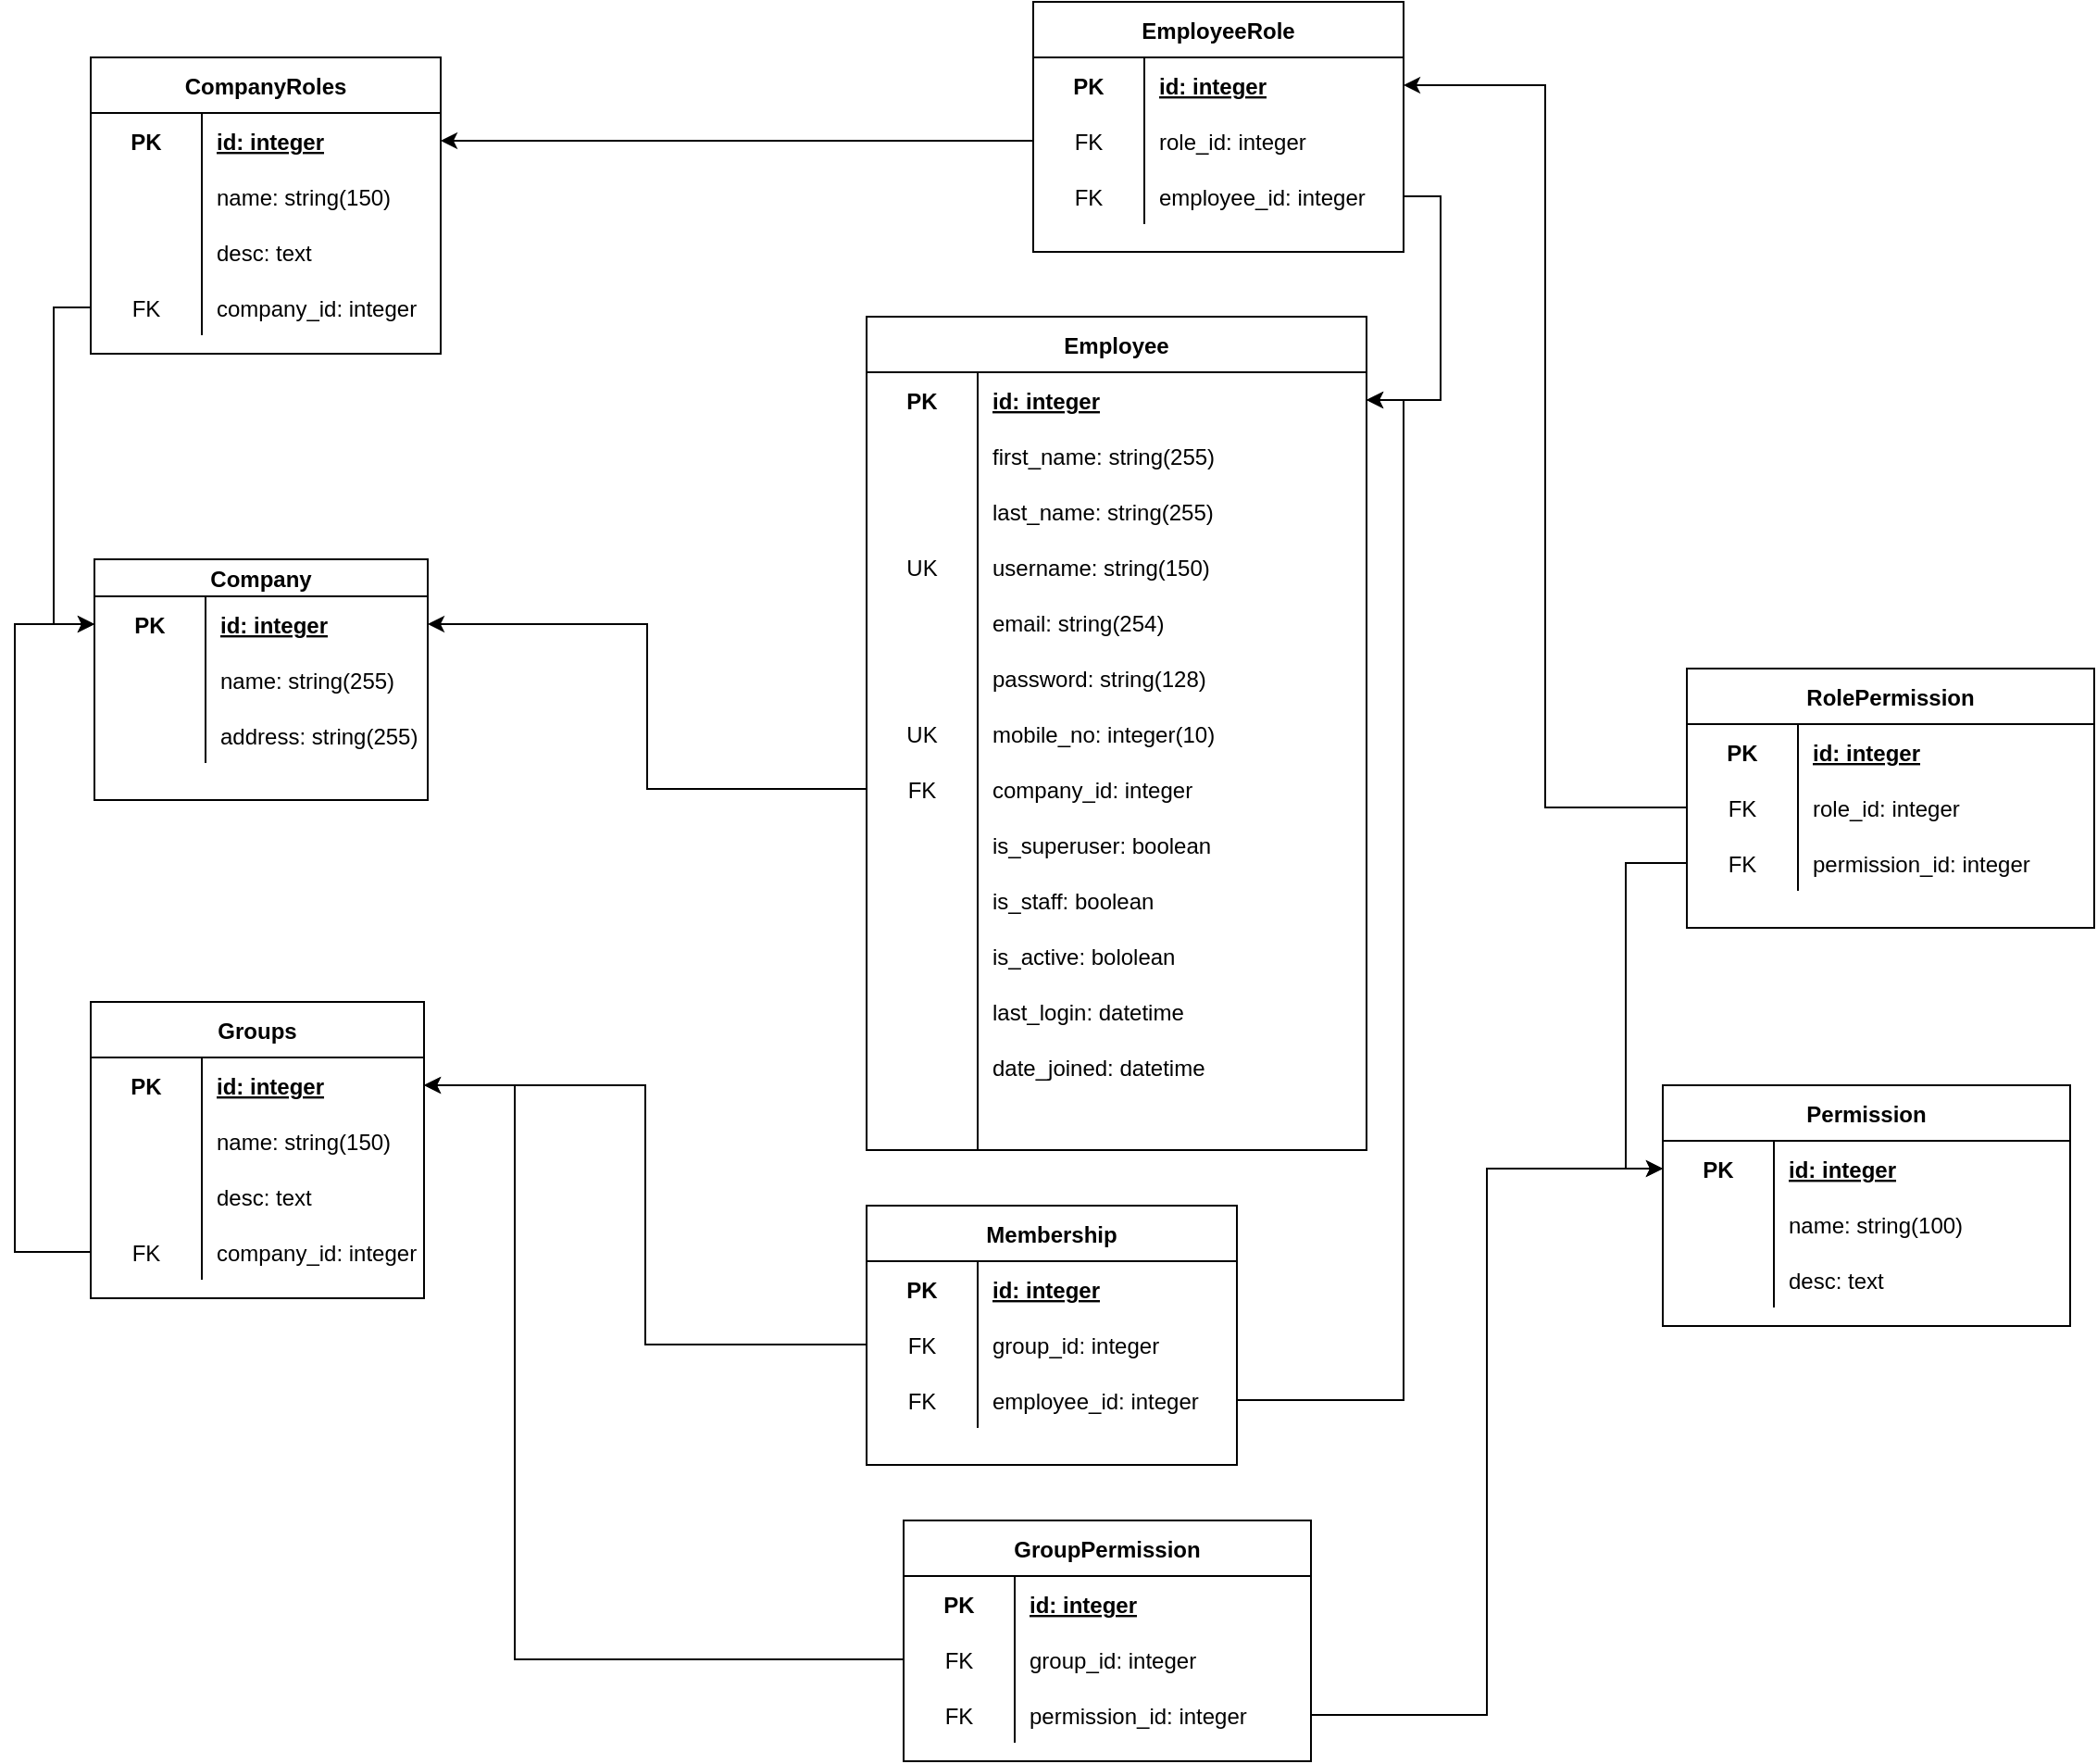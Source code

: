 <mxfile version="14.9.4" type="github">
  <diagram id="Trp-8KwncwjceGhLTjEP" name="Page-1">
    <mxGraphModel dx="600" dy="2233" grid="1" gridSize="10" guides="1" tooltips="1" connect="1" arrows="1" fold="1" page="1" pageScale="1" pageWidth="850" pageHeight="1100" math="0" shadow="0">
      <root>
        <mxCell id="0" />
        <mxCell id="1" parent="0" />
        <mxCell id="UASw9s2q-20YBFk_V_3o-1" value="Company" style="shape=table;startSize=20;container=1;collapsible=1;childLayout=tableLayout;fixedRows=1;rowLines=0;fontStyle=1;align=center;resizeLast=1;" parent="1" vertex="1">
          <mxGeometry x="93" y="201" width="180" height="130" as="geometry" />
        </mxCell>
        <mxCell id="UASw9s2q-20YBFk_V_3o-2" value="" style="shape=partialRectangle;collapsible=0;dropTarget=0;pointerEvents=0;fillColor=none;top=0;left=0;bottom=0;right=0;points=[[0,0.5],[1,0.5]];portConstraint=eastwest;" parent="UASw9s2q-20YBFk_V_3o-1" vertex="1">
          <mxGeometry y="20" width="180" height="30" as="geometry" />
        </mxCell>
        <mxCell id="UASw9s2q-20YBFk_V_3o-3" value="PK" style="shape=partialRectangle;connectable=0;fillColor=none;top=0;left=0;bottom=0;right=0;fontStyle=1;overflow=hidden;" parent="UASw9s2q-20YBFk_V_3o-2" vertex="1">
          <mxGeometry width="60" height="30" as="geometry" />
        </mxCell>
        <mxCell id="UASw9s2q-20YBFk_V_3o-4" value="id: integer" style="shape=partialRectangle;connectable=0;fillColor=none;top=0;left=0;bottom=0;right=0;align=left;spacingLeft=6;fontStyle=5;overflow=hidden;" parent="UASw9s2q-20YBFk_V_3o-2" vertex="1">
          <mxGeometry x="60" width="120" height="30" as="geometry" />
        </mxCell>
        <mxCell id="UASw9s2q-20YBFk_V_3o-8" value="" style="shape=partialRectangle;collapsible=0;dropTarget=0;pointerEvents=0;fillColor=none;top=0;left=0;bottom=0;right=0;points=[[0,0.5],[1,0.5]];portConstraint=eastwest;" parent="UASw9s2q-20YBFk_V_3o-1" vertex="1">
          <mxGeometry y="50" width="180" height="30" as="geometry" />
        </mxCell>
        <mxCell id="UASw9s2q-20YBFk_V_3o-9" value="" style="shape=partialRectangle;connectable=0;fillColor=none;top=0;left=0;bottom=0;right=0;editable=1;overflow=hidden;" parent="UASw9s2q-20YBFk_V_3o-8" vertex="1">
          <mxGeometry width="60" height="30" as="geometry" />
        </mxCell>
        <mxCell id="UASw9s2q-20YBFk_V_3o-10" value="name: string(255)" style="shape=partialRectangle;connectable=0;fillColor=none;top=0;left=0;bottom=0;right=0;align=left;spacingLeft=6;overflow=hidden;" parent="UASw9s2q-20YBFk_V_3o-8" vertex="1">
          <mxGeometry x="60" width="120" height="30" as="geometry" />
        </mxCell>
        <mxCell id="UASw9s2q-20YBFk_V_3o-11" value="" style="shape=partialRectangle;collapsible=0;dropTarget=0;pointerEvents=0;fillColor=none;top=0;left=0;bottom=0;right=0;points=[[0,0.5],[1,0.5]];portConstraint=eastwest;" parent="UASw9s2q-20YBFk_V_3o-1" vertex="1">
          <mxGeometry y="80" width="180" height="30" as="geometry" />
        </mxCell>
        <mxCell id="UASw9s2q-20YBFk_V_3o-12" value="" style="shape=partialRectangle;connectable=0;fillColor=none;top=0;left=0;bottom=0;right=0;editable=1;overflow=hidden;" parent="UASw9s2q-20YBFk_V_3o-11" vertex="1">
          <mxGeometry width="60" height="30" as="geometry" />
        </mxCell>
        <mxCell id="UASw9s2q-20YBFk_V_3o-13" value="address: string(255)" style="shape=partialRectangle;connectable=0;fillColor=none;top=0;left=0;bottom=0;right=0;align=left;spacingLeft=6;overflow=hidden;" parent="UASw9s2q-20YBFk_V_3o-11" vertex="1">
          <mxGeometry x="60" width="120" height="30" as="geometry" />
        </mxCell>
        <mxCell id="UASw9s2q-20YBFk_V_3o-14" value="Employee" style="shape=table;startSize=30;container=1;collapsible=1;childLayout=tableLayout;fixedRows=1;rowLines=0;fontStyle=1;align=center;resizeLast=1;" parent="1" vertex="1">
          <mxGeometry x="510" y="70" width="270" height="450" as="geometry" />
        </mxCell>
        <mxCell id="UASw9s2q-20YBFk_V_3o-15" value="" style="shape=partialRectangle;collapsible=0;dropTarget=0;pointerEvents=0;fillColor=none;top=0;left=0;bottom=0;right=0;points=[[0,0.5],[1,0.5]];portConstraint=eastwest;" parent="UASw9s2q-20YBFk_V_3o-14" vertex="1">
          <mxGeometry y="30" width="270" height="30" as="geometry" />
        </mxCell>
        <mxCell id="UASw9s2q-20YBFk_V_3o-16" value="PK" style="shape=partialRectangle;connectable=0;fillColor=none;top=0;left=0;bottom=0;right=0;fontStyle=1;overflow=hidden;" parent="UASw9s2q-20YBFk_V_3o-15" vertex="1">
          <mxGeometry width="60" height="30" as="geometry" />
        </mxCell>
        <mxCell id="UASw9s2q-20YBFk_V_3o-17" value="id: integer" style="shape=partialRectangle;connectable=0;fillColor=none;top=0;left=0;bottom=0;right=0;align=left;spacingLeft=6;fontStyle=5;overflow=hidden;" parent="UASw9s2q-20YBFk_V_3o-15" vertex="1">
          <mxGeometry x="60" width="210" height="30" as="geometry" />
        </mxCell>
        <mxCell id="UASw9s2q-20YBFk_V_3o-21" value="" style="shape=partialRectangle;collapsible=0;dropTarget=0;pointerEvents=0;fillColor=none;top=0;left=0;bottom=0;right=0;points=[[0,0.5],[1,0.5]];portConstraint=eastwest;" parent="UASw9s2q-20YBFk_V_3o-14" vertex="1">
          <mxGeometry y="60" width="270" height="30" as="geometry" />
        </mxCell>
        <mxCell id="UASw9s2q-20YBFk_V_3o-22" value="" style="shape=partialRectangle;connectable=0;fillColor=none;top=0;left=0;bottom=0;right=0;editable=1;overflow=hidden;" parent="UASw9s2q-20YBFk_V_3o-21" vertex="1">
          <mxGeometry width="60" height="30" as="geometry" />
        </mxCell>
        <mxCell id="UASw9s2q-20YBFk_V_3o-23" value="first_name: string(255)" style="shape=partialRectangle;connectable=0;fillColor=none;top=0;left=0;bottom=0;right=0;align=left;spacingLeft=6;overflow=hidden;" parent="UASw9s2q-20YBFk_V_3o-21" vertex="1">
          <mxGeometry x="60" width="210" height="30" as="geometry" />
        </mxCell>
        <mxCell id="UASw9s2q-20YBFk_V_3o-24" value="" style="shape=partialRectangle;collapsible=0;dropTarget=0;pointerEvents=0;fillColor=none;top=0;left=0;bottom=0;right=0;points=[[0,0.5],[1,0.5]];portConstraint=eastwest;" parent="UASw9s2q-20YBFk_V_3o-14" vertex="1">
          <mxGeometry y="90" width="270" height="30" as="geometry" />
        </mxCell>
        <mxCell id="UASw9s2q-20YBFk_V_3o-25" value="" style="shape=partialRectangle;connectable=0;fillColor=none;top=0;left=0;bottom=0;right=0;editable=1;overflow=hidden;" parent="UASw9s2q-20YBFk_V_3o-24" vertex="1">
          <mxGeometry width="60" height="30" as="geometry" />
        </mxCell>
        <mxCell id="UASw9s2q-20YBFk_V_3o-26" value="last_name: string(255)" style="shape=partialRectangle;connectable=0;fillColor=none;top=0;left=0;bottom=0;right=0;align=left;spacingLeft=6;overflow=hidden;" parent="UASw9s2q-20YBFk_V_3o-24" vertex="1">
          <mxGeometry x="60" width="210" height="30" as="geometry" />
        </mxCell>
        <mxCell id="qaMV3g9ASvEJiRvrJhFC-17" value="" style="shape=partialRectangle;collapsible=0;dropTarget=0;pointerEvents=0;fillColor=none;top=0;left=0;bottom=0;right=0;points=[[0,0.5],[1,0.5]];portConstraint=eastwest;" vertex="1" parent="UASw9s2q-20YBFk_V_3o-14">
          <mxGeometry y="120" width="270" height="30" as="geometry" />
        </mxCell>
        <mxCell id="qaMV3g9ASvEJiRvrJhFC-18" value="UK" style="shape=partialRectangle;connectable=0;fillColor=none;top=0;left=0;bottom=0;right=0;editable=1;overflow=hidden;" vertex="1" parent="qaMV3g9ASvEJiRvrJhFC-17">
          <mxGeometry width="60" height="30" as="geometry" />
        </mxCell>
        <mxCell id="qaMV3g9ASvEJiRvrJhFC-19" value="username: string(150)" style="shape=partialRectangle;connectable=0;fillColor=none;top=0;left=0;bottom=0;right=0;align=left;spacingLeft=6;overflow=hidden;" vertex="1" parent="qaMV3g9ASvEJiRvrJhFC-17">
          <mxGeometry x="60" width="210" height="30" as="geometry" />
        </mxCell>
        <mxCell id="qaMV3g9ASvEJiRvrJhFC-2" value="" style="shape=partialRectangle;collapsible=0;dropTarget=0;pointerEvents=0;fillColor=none;top=0;left=0;bottom=0;right=0;points=[[0,0.5],[1,0.5]];portConstraint=eastwest;" vertex="1" parent="UASw9s2q-20YBFk_V_3o-14">
          <mxGeometry y="150" width="270" height="30" as="geometry" />
        </mxCell>
        <mxCell id="qaMV3g9ASvEJiRvrJhFC-3" value="" style="shape=partialRectangle;connectable=0;fillColor=none;top=0;left=0;bottom=0;right=0;editable=1;overflow=hidden;" vertex="1" parent="qaMV3g9ASvEJiRvrJhFC-2">
          <mxGeometry width="60" height="30" as="geometry" />
        </mxCell>
        <mxCell id="qaMV3g9ASvEJiRvrJhFC-4" value="email: string(254)" style="shape=partialRectangle;connectable=0;fillColor=none;top=0;left=0;bottom=0;right=0;align=left;spacingLeft=6;overflow=hidden;" vertex="1" parent="qaMV3g9ASvEJiRvrJhFC-2">
          <mxGeometry x="60" width="210" height="30" as="geometry" />
        </mxCell>
        <mxCell id="qaMV3g9ASvEJiRvrJhFC-5" value="" style="shape=partialRectangle;collapsible=0;dropTarget=0;pointerEvents=0;fillColor=none;top=0;left=0;bottom=0;right=0;points=[[0,0.5],[1,0.5]];portConstraint=eastwest;" vertex="1" parent="UASw9s2q-20YBFk_V_3o-14">
          <mxGeometry y="180" width="270" height="30" as="geometry" />
        </mxCell>
        <mxCell id="qaMV3g9ASvEJiRvrJhFC-6" value="" style="shape=partialRectangle;connectable=0;fillColor=none;top=0;left=0;bottom=0;right=0;editable=1;overflow=hidden;" vertex="1" parent="qaMV3g9ASvEJiRvrJhFC-5">
          <mxGeometry width="60" height="30" as="geometry" />
        </mxCell>
        <mxCell id="qaMV3g9ASvEJiRvrJhFC-7" value="password: string(128)" style="shape=partialRectangle;connectable=0;fillColor=none;top=0;left=0;bottom=0;right=0;align=left;spacingLeft=6;overflow=hidden;" vertex="1" parent="qaMV3g9ASvEJiRvrJhFC-5">
          <mxGeometry x="60" width="210" height="30" as="geometry" />
        </mxCell>
        <mxCell id="UASw9s2q-20YBFk_V_3o-27" value="" style="shape=partialRectangle;collapsible=0;dropTarget=0;pointerEvents=0;fillColor=none;top=0;left=0;bottom=0;right=0;points=[[0,0.5],[1,0.5]];portConstraint=eastwest;" parent="UASw9s2q-20YBFk_V_3o-14" vertex="1">
          <mxGeometry y="210" width="270" height="30" as="geometry" />
        </mxCell>
        <mxCell id="UASw9s2q-20YBFk_V_3o-28" value="UK" style="shape=partialRectangle;connectable=0;fillColor=none;top=0;left=0;bottom=0;right=0;fontStyle=0;overflow=hidden;" parent="UASw9s2q-20YBFk_V_3o-27" vertex="1">
          <mxGeometry width="60" height="30" as="geometry" />
        </mxCell>
        <mxCell id="UASw9s2q-20YBFk_V_3o-29" value="mobile_no: integer(10)" style="shape=partialRectangle;connectable=0;fillColor=none;top=0;left=0;bottom=0;right=0;align=left;spacingLeft=6;fontStyle=0;overflow=hidden;" parent="UASw9s2q-20YBFk_V_3o-27" vertex="1">
          <mxGeometry x="60" width="210" height="30" as="geometry" />
        </mxCell>
        <mxCell id="UASw9s2q-20YBFk_V_3o-30" value="" style="shape=partialRectangle;collapsible=0;dropTarget=0;pointerEvents=0;fillColor=none;top=0;left=0;bottom=0;right=0;points=[[0,0.5],[1,0.5]];portConstraint=eastwest;" parent="UASw9s2q-20YBFk_V_3o-14" vertex="1">
          <mxGeometry y="240" width="270" height="30" as="geometry" />
        </mxCell>
        <mxCell id="UASw9s2q-20YBFk_V_3o-31" value="FK" style="shape=partialRectangle;connectable=0;fillColor=none;top=0;left=0;bottom=0;right=0;fontStyle=0;overflow=hidden;" parent="UASw9s2q-20YBFk_V_3o-30" vertex="1">
          <mxGeometry width="60" height="30" as="geometry" />
        </mxCell>
        <mxCell id="UASw9s2q-20YBFk_V_3o-32" value="company_id: integer" style="shape=partialRectangle;connectable=0;fillColor=none;top=0;left=0;bottom=0;right=0;align=left;spacingLeft=6;fontStyle=0;overflow=hidden;" parent="UASw9s2q-20YBFk_V_3o-30" vertex="1">
          <mxGeometry x="60" width="210" height="30" as="geometry" />
        </mxCell>
        <mxCell id="qaMV3g9ASvEJiRvrJhFC-8" value="" style="shape=partialRectangle;collapsible=0;dropTarget=0;pointerEvents=0;fillColor=none;top=0;left=0;bottom=0;right=0;points=[[0,0.5],[1,0.5]];portConstraint=eastwest;" vertex="1" parent="UASw9s2q-20YBFk_V_3o-14">
          <mxGeometry y="270" width="270" height="30" as="geometry" />
        </mxCell>
        <mxCell id="qaMV3g9ASvEJiRvrJhFC-9" value="" style="shape=partialRectangle;connectable=0;fillColor=none;top=0;left=0;bottom=0;right=0;fontStyle=0;overflow=hidden;" vertex="1" parent="qaMV3g9ASvEJiRvrJhFC-8">
          <mxGeometry width="60" height="30" as="geometry" />
        </mxCell>
        <mxCell id="qaMV3g9ASvEJiRvrJhFC-10" value="is_superuser: boolean" style="shape=partialRectangle;connectable=0;fillColor=none;top=0;left=0;bottom=0;right=0;align=left;spacingLeft=6;fontStyle=0;overflow=hidden;" vertex="1" parent="qaMV3g9ASvEJiRvrJhFC-8">
          <mxGeometry x="60" width="210" height="30" as="geometry" />
        </mxCell>
        <mxCell id="qaMV3g9ASvEJiRvrJhFC-11" value="" style="shape=partialRectangle;collapsible=0;dropTarget=0;pointerEvents=0;fillColor=none;top=0;left=0;bottom=0;right=0;points=[[0,0.5],[1,0.5]];portConstraint=eastwest;" vertex="1" parent="UASw9s2q-20YBFk_V_3o-14">
          <mxGeometry y="300" width="270" height="30" as="geometry" />
        </mxCell>
        <mxCell id="qaMV3g9ASvEJiRvrJhFC-12" value="" style="shape=partialRectangle;connectable=0;fillColor=none;top=0;left=0;bottom=0;right=0;editable=1;overflow=hidden;" vertex="1" parent="qaMV3g9ASvEJiRvrJhFC-11">
          <mxGeometry width="60" height="30" as="geometry" />
        </mxCell>
        <mxCell id="qaMV3g9ASvEJiRvrJhFC-13" value="is_staff: boolean" style="shape=partialRectangle;connectable=0;fillColor=none;top=0;left=0;bottom=0;right=0;align=left;spacingLeft=6;overflow=hidden;" vertex="1" parent="qaMV3g9ASvEJiRvrJhFC-11">
          <mxGeometry x="60" width="210" height="30" as="geometry" />
        </mxCell>
        <mxCell id="qaMV3g9ASvEJiRvrJhFC-14" value="" style="shape=partialRectangle;collapsible=0;dropTarget=0;pointerEvents=0;fillColor=none;top=0;left=0;bottom=0;right=0;points=[[0,0.5],[1,0.5]];portConstraint=eastwest;" vertex="1" parent="UASw9s2q-20YBFk_V_3o-14">
          <mxGeometry y="330" width="270" height="30" as="geometry" />
        </mxCell>
        <mxCell id="qaMV3g9ASvEJiRvrJhFC-15" value="" style="shape=partialRectangle;connectable=0;fillColor=none;top=0;left=0;bottom=0;right=0;editable=1;overflow=hidden;" vertex="1" parent="qaMV3g9ASvEJiRvrJhFC-14">
          <mxGeometry width="60" height="30" as="geometry" />
        </mxCell>
        <mxCell id="qaMV3g9ASvEJiRvrJhFC-16" value="is_active: bololean" style="shape=partialRectangle;connectable=0;fillColor=none;top=0;left=0;bottom=0;right=0;align=left;spacingLeft=6;overflow=hidden;" vertex="1" parent="qaMV3g9ASvEJiRvrJhFC-14">
          <mxGeometry x="60" width="210" height="30" as="geometry" />
        </mxCell>
        <mxCell id="qaMV3g9ASvEJiRvrJhFC-20" value="" style="shape=partialRectangle;collapsible=0;dropTarget=0;pointerEvents=0;fillColor=none;top=0;left=0;bottom=0;right=0;points=[[0,0.5],[1,0.5]];portConstraint=eastwest;" vertex="1" parent="UASw9s2q-20YBFk_V_3o-14">
          <mxGeometry y="360" width="270" height="30" as="geometry" />
        </mxCell>
        <mxCell id="qaMV3g9ASvEJiRvrJhFC-21" value="" style="shape=partialRectangle;connectable=0;fillColor=none;top=0;left=0;bottom=0;right=0;editable=1;overflow=hidden;" vertex="1" parent="qaMV3g9ASvEJiRvrJhFC-20">
          <mxGeometry width="60" height="30" as="geometry" />
        </mxCell>
        <mxCell id="qaMV3g9ASvEJiRvrJhFC-22" value="last_login: datetime" style="shape=partialRectangle;connectable=0;fillColor=none;top=0;left=0;bottom=0;right=0;align=left;spacingLeft=6;overflow=hidden;" vertex="1" parent="qaMV3g9ASvEJiRvrJhFC-20">
          <mxGeometry x="60" width="210" height="30" as="geometry" />
        </mxCell>
        <mxCell id="qaMV3g9ASvEJiRvrJhFC-23" value="" style="shape=partialRectangle;collapsible=0;dropTarget=0;pointerEvents=0;fillColor=none;top=0;left=0;bottom=0;right=0;points=[[0,0.5],[1,0.5]];portConstraint=eastwest;" vertex="1" parent="UASw9s2q-20YBFk_V_3o-14">
          <mxGeometry y="390" width="270" height="30" as="geometry" />
        </mxCell>
        <mxCell id="qaMV3g9ASvEJiRvrJhFC-24" value="" style="shape=partialRectangle;connectable=0;fillColor=none;top=0;left=0;bottom=0;right=0;editable=1;overflow=hidden;" vertex="1" parent="qaMV3g9ASvEJiRvrJhFC-23">
          <mxGeometry width="60" height="30" as="geometry" />
        </mxCell>
        <mxCell id="qaMV3g9ASvEJiRvrJhFC-25" value="date_joined: datetime" style="shape=partialRectangle;connectable=0;fillColor=none;top=0;left=0;bottom=0;right=0;align=left;spacingLeft=6;overflow=hidden;" vertex="1" parent="qaMV3g9ASvEJiRvrJhFC-23">
          <mxGeometry x="60" width="210" height="30" as="geometry" />
        </mxCell>
        <mxCell id="ekgFf3dn49JkfgrPfWF--18" value="" style="shape=partialRectangle;collapsible=0;dropTarget=0;pointerEvents=0;fillColor=none;top=0;left=0;bottom=0;right=0;points=[[0,0.5],[1,0.5]];portConstraint=eastwest;" parent="UASw9s2q-20YBFk_V_3o-14" vertex="1">
          <mxGeometry y="420" width="270" height="30" as="geometry" />
        </mxCell>
        <mxCell id="ekgFf3dn49JkfgrPfWF--19" value="" style="shape=partialRectangle;connectable=0;fillColor=none;top=0;left=0;bottom=0;right=0;fontStyle=0;overflow=hidden;" parent="ekgFf3dn49JkfgrPfWF--18" vertex="1">
          <mxGeometry width="60" height="30" as="geometry" />
        </mxCell>
        <mxCell id="ekgFf3dn49JkfgrPfWF--20" value="" style="shape=partialRectangle;connectable=0;fillColor=none;top=0;left=0;bottom=0;right=0;align=left;spacingLeft=6;fontStyle=0;overflow=hidden;" parent="ekgFf3dn49JkfgrPfWF--18" vertex="1">
          <mxGeometry x="60" width="210" height="30" as="geometry" />
        </mxCell>
        <mxCell id="UASw9s2q-20YBFk_V_3o-33" style="edgeStyle=orthogonalEdgeStyle;rounded=0;orthogonalLoop=1;jettySize=auto;html=1;exitX=0;exitY=0.5;exitDx=0;exitDy=0;entryX=1;entryY=0.5;entryDx=0;entryDy=0;" parent="1" source="UASw9s2q-20YBFk_V_3o-30" target="UASw9s2q-20YBFk_V_3o-2" edge="1">
          <mxGeometry relative="1" as="geometry" />
        </mxCell>
        <mxCell id="ekgFf3dn49JkfgrPfWF--1" value="CompanyRoles" style="shape=table;startSize=30;container=1;collapsible=1;childLayout=tableLayout;fixedRows=1;rowLines=0;fontStyle=1;align=center;resizeLast=1;" parent="1" vertex="1">
          <mxGeometry x="91" y="-70" width="189" height="160" as="geometry" />
        </mxCell>
        <mxCell id="ekgFf3dn49JkfgrPfWF--2" value="" style="shape=partialRectangle;collapsible=0;dropTarget=0;pointerEvents=0;fillColor=none;top=0;left=0;bottom=0;right=0;points=[[0,0.5],[1,0.5]];portConstraint=eastwest;" parent="ekgFf3dn49JkfgrPfWF--1" vertex="1">
          <mxGeometry y="30" width="189" height="30" as="geometry" />
        </mxCell>
        <mxCell id="ekgFf3dn49JkfgrPfWF--3" value="PK" style="shape=partialRectangle;connectable=0;fillColor=none;top=0;left=0;bottom=0;right=0;fontStyle=1;overflow=hidden;" parent="ekgFf3dn49JkfgrPfWF--2" vertex="1">
          <mxGeometry width="60" height="30" as="geometry" />
        </mxCell>
        <mxCell id="ekgFf3dn49JkfgrPfWF--4" value="id: integer" style="shape=partialRectangle;connectable=0;fillColor=none;top=0;left=0;bottom=0;right=0;align=left;spacingLeft=6;fontStyle=5;overflow=hidden;" parent="ekgFf3dn49JkfgrPfWF--2" vertex="1">
          <mxGeometry x="60" width="129" height="30" as="geometry" />
        </mxCell>
        <mxCell id="ekgFf3dn49JkfgrPfWF--8" value="" style="shape=partialRectangle;collapsible=0;dropTarget=0;pointerEvents=0;fillColor=none;top=0;left=0;bottom=0;right=0;points=[[0,0.5],[1,0.5]];portConstraint=eastwest;" parent="ekgFf3dn49JkfgrPfWF--1" vertex="1">
          <mxGeometry y="60" width="189" height="30" as="geometry" />
        </mxCell>
        <mxCell id="ekgFf3dn49JkfgrPfWF--9" value="" style="shape=partialRectangle;connectable=0;fillColor=none;top=0;left=0;bottom=0;right=0;editable=1;overflow=hidden;" parent="ekgFf3dn49JkfgrPfWF--8" vertex="1">
          <mxGeometry width="60" height="30" as="geometry" />
        </mxCell>
        <mxCell id="ekgFf3dn49JkfgrPfWF--10" value="name: string(150)" style="shape=partialRectangle;connectable=0;fillColor=none;top=0;left=0;bottom=0;right=0;align=left;spacingLeft=6;overflow=hidden;" parent="ekgFf3dn49JkfgrPfWF--8" vertex="1">
          <mxGeometry x="60" width="129" height="30" as="geometry" />
        </mxCell>
        <mxCell id="ekgFf3dn49JkfgrPfWF--11" value="" style="shape=partialRectangle;collapsible=0;dropTarget=0;pointerEvents=0;fillColor=none;top=0;left=0;bottom=0;right=0;points=[[0,0.5],[1,0.5]];portConstraint=eastwest;" parent="ekgFf3dn49JkfgrPfWF--1" vertex="1">
          <mxGeometry y="90" width="189" height="30" as="geometry" />
        </mxCell>
        <mxCell id="ekgFf3dn49JkfgrPfWF--12" value="" style="shape=partialRectangle;connectable=0;fillColor=none;top=0;left=0;bottom=0;right=0;editable=1;overflow=hidden;" parent="ekgFf3dn49JkfgrPfWF--11" vertex="1">
          <mxGeometry width="60" height="30" as="geometry" />
        </mxCell>
        <mxCell id="ekgFf3dn49JkfgrPfWF--13" value="desc: text" style="shape=partialRectangle;connectable=0;fillColor=none;top=0;left=0;bottom=0;right=0;align=left;spacingLeft=6;overflow=hidden;" parent="ekgFf3dn49JkfgrPfWF--11" vertex="1">
          <mxGeometry x="60" width="129" height="30" as="geometry" />
        </mxCell>
        <mxCell id="ekgFf3dn49JkfgrPfWF--14" value="" style="shape=partialRectangle;collapsible=0;dropTarget=0;pointerEvents=0;fillColor=none;top=0;left=0;bottom=0;right=0;points=[[0,0.5],[1,0.5]];portConstraint=eastwest;" parent="ekgFf3dn49JkfgrPfWF--1" vertex="1">
          <mxGeometry y="120" width="189" height="30" as="geometry" />
        </mxCell>
        <mxCell id="ekgFf3dn49JkfgrPfWF--15" value="FK" style="shape=partialRectangle;connectable=0;fillColor=none;top=0;left=0;bottom=0;right=0;fontStyle=0;overflow=hidden;" parent="ekgFf3dn49JkfgrPfWF--14" vertex="1">
          <mxGeometry width="60" height="30" as="geometry" />
        </mxCell>
        <mxCell id="ekgFf3dn49JkfgrPfWF--16" value="company_id: integer" style="shape=partialRectangle;connectable=0;fillColor=none;top=0;left=0;bottom=0;right=0;align=left;spacingLeft=6;fontStyle=0;overflow=hidden;" parent="ekgFf3dn49JkfgrPfWF--14" vertex="1">
          <mxGeometry x="60" width="129" height="30" as="geometry" />
        </mxCell>
        <mxCell id="ekgFf3dn49JkfgrPfWF--17" style="edgeStyle=orthogonalEdgeStyle;rounded=0;orthogonalLoop=1;jettySize=auto;html=1;exitX=0;exitY=0.5;exitDx=0;exitDy=0;entryX=0;entryY=0.5;entryDx=0;entryDy=0;" parent="1" source="ekgFf3dn49JkfgrPfWF--14" target="UASw9s2q-20YBFk_V_3o-2" edge="1">
          <mxGeometry relative="1" as="geometry" />
        </mxCell>
        <mxCell id="ekgFf3dn49JkfgrPfWF--21" value="EmployeeRole" style="shape=table;startSize=30;container=1;collapsible=1;childLayout=tableLayout;fixedRows=1;rowLines=0;fontStyle=1;align=center;resizeLast=1;" parent="1" vertex="1">
          <mxGeometry x="600" y="-100" width="200" height="135" as="geometry" />
        </mxCell>
        <mxCell id="ekgFf3dn49JkfgrPfWF--22" value="" style="shape=partialRectangle;collapsible=0;dropTarget=0;pointerEvents=0;fillColor=none;top=0;left=0;bottom=0;right=0;points=[[0,0.5],[1,0.5]];portConstraint=eastwest;" parent="ekgFf3dn49JkfgrPfWF--21" vertex="1">
          <mxGeometry y="30" width="200" height="30" as="geometry" />
        </mxCell>
        <mxCell id="ekgFf3dn49JkfgrPfWF--23" value="PK" style="shape=partialRectangle;connectable=0;fillColor=none;top=0;left=0;bottom=0;right=0;fontStyle=1;overflow=hidden;" parent="ekgFf3dn49JkfgrPfWF--22" vertex="1">
          <mxGeometry width="60" height="30" as="geometry" />
        </mxCell>
        <mxCell id="ekgFf3dn49JkfgrPfWF--24" value="id: integer" style="shape=partialRectangle;connectable=0;fillColor=none;top=0;left=0;bottom=0;right=0;align=left;spacingLeft=6;fontStyle=5;overflow=hidden;" parent="ekgFf3dn49JkfgrPfWF--22" vertex="1">
          <mxGeometry x="60" width="140" height="30" as="geometry" />
        </mxCell>
        <mxCell id="ekgFf3dn49JkfgrPfWF--28" value="" style="shape=partialRectangle;collapsible=0;dropTarget=0;pointerEvents=0;fillColor=none;top=0;left=0;bottom=0;right=0;points=[[0,0.5],[1,0.5]];portConstraint=eastwest;" parent="ekgFf3dn49JkfgrPfWF--21" vertex="1">
          <mxGeometry y="60" width="200" height="30" as="geometry" />
        </mxCell>
        <mxCell id="ekgFf3dn49JkfgrPfWF--29" value="FK" style="shape=partialRectangle;connectable=0;fillColor=none;top=0;left=0;bottom=0;right=0;editable=1;overflow=hidden;" parent="ekgFf3dn49JkfgrPfWF--28" vertex="1">
          <mxGeometry width="60" height="30" as="geometry" />
        </mxCell>
        <mxCell id="ekgFf3dn49JkfgrPfWF--30" value="role_id: integer" style="shape=partialRectangle;connectable=0;fillColor=none;top=0;left=0;bottom=0;right=0;align=left;spacingLeft=6;overflow=hidden;" parent="ekgFf3dn49JkfgrPfWF--28" vertex="1">
          <mxGeometry x="60" width="140" height="30" as="geometry" />
        </mxCell>
        <mxCell id="ekgFf3dn49JkfgrPfWF--31" value="" style="shape=partialRectangle;collapsible=0;dropTarget=0;pointerEvents=0;fillColor=none;top=0;left=0;bottom=0;right=0;points=[[0,0.5],[1,0.5]];portConstraint=eastwest;" parent="ekgFf3dn49JkfgrPfWF--21" vertex="1">
          <mxGeometry y="90" width="200" height="30" as="geometry" />
        </mxCell>
        <mxCell id="ekgFf3dn49JkfgrPfWF--32" value="FK" style="shape=partialRectangle;connectable=0;fillColor=none;top=0;left=0;bottom=0;right=0;editable=1;overflow=hidden;" parent="ekgFf3dn49JkfgrPfWF--31" vertex="1">
          <mxGeometry width="60" height="30" as="geometry" />
        </mxCell>
        <mxCell id="ekgFf3dn49JkfgrPfWF--33" value="employee_id: integer" style="shape=partialRectangle;connectable=0;fillColor=none;top=0;left=0;bottom=0;right=0;align=left;spacingLeft=6;overflow=hidden;" parent="ekgFf3dn49JkfgrPfWF--31" vertex="1">
          <mxGeometry x="60" width="140" height="30" as="geometry" />
        </mxCell>
        <mxCell id="ekgFf3dn49JkfgrPfWF--34" style="edgeStyle=orthogonalEdgeStyle;rounded=0;orthogonalLoop=1;jettySize=auto;html=1;exitX=0;exitY=0.5;exitDx=0;exitDy=0;entryX=1;entryY=0.5;entryDx=0;entryDy=0;" parent="1" source="ekgFf3dn49JkfgrPfWF--28" target="ekgFf3dn49JkfgrPfWF--2" edge="1">
          <mxGeometry relative="1" as="geometry" />
        </mxCell>
        <mxCell id="ekgFf3dn49JkfgrPfWF--36" style="edgeStyle=orthogonalEdgeStyle;rounded=0;orthogonalLoop=1;jettySize=auto;html=1;exitX=1;exitY=0.5;exitDx=0;exitDy=0;entryX=1;entryY=0.5;entryDx=0;entryDy=0;" parent="1" source="ekgFf3dn49JkfgrPfWF--31" target="UASw9s2q-20YBFk_V_3o-15" edge="1">
          <mxGeometry relative="1" as="geometry" />
        </mxCell>
        <mxCell id="ekgFf3dn49JkfgrPfWF--37" value="Groups" style="shape=table;startSize=30;container=1;collapsible=1;childLayout=tableLayout;fixedRows=1;rowLines=0;fontStyle=1;align=center;resizeLast=1;" parent="1" vertex="1">
          <mxGeometry x="91" y="440" width="180" height="160" as="geometry" />
        </mxCell>
        <mxCell id="ekgFf3dn49JkfgrPfWF--38" value="" style="shape=partialRectangle;collapsible=0;dropTarget=0;pointerEvents=0;fillColor=none;top=0;left=0;bottom=0;right=0;points=[[0,0.5],[1,0.5]];portConstraint=eastwest;" parent="ekgFf3dn49JkfgrPfWF--37" vertex="1">
          <mxGeometry y="30" width="180" height="30" as="geometry" />
        </mxCell>
        <mxCell id="ekgFf3dn49JkfgrPfWF--39" value="PK" style="shape=partialRectangle;connectable=0;fillColor=none;top=0;left=0;bottom=0;right=0;fontStyle=1;overflow=hidden;" parent="ekgFf3dn49JkfgrPfWF--38" vertex="1">
          <mxGeometry width="60" height="30" as="geometry" />
        </mxCell>
        <mxCell id="ekgFf3dn49JkfgrPfWF--40" value="id: integer" style="shape=partialRectangle;connectable=0;fillColor=none;top=0;left=0;bottom=0;right=0;align=left;spacingLeft=6;fontStyle=5;overflow=hidden;" parent="ekgFf3dn49JkfgrPfWF--38" vertex="1">
          <mxGeometry x="60" width="120" height="30" as="geometry" />
        </mxCell>
        <mxCell id="ekgFf3dn49JkfgrPfWF--44" value="" style="shape=partialRectangle;collapsible=0;dropTarget=0;pointerEvents=0;fillColor=none;top=0;left=0;bottom=0;right=0;points=[[0,0.5],[1,0.5]];portConstraint=eastwest;" parent="ekgFf3dn49JkfgrPfWF--37" vertex="1">
          <mxGeometry y="60" width="180" height="30" as="geometry" />
        </mxCell>
        <mxCell id="ekgFf3dn49JkfgrPfWF--45" value="" style="shape=partialRectangle;connectable=0;fillColor=none;top=0;left=0;bottom=0;right=0;editable=1;overflow=hidden;" parent="ekgFf3dn49JkfgrPfWF--44" vertex="1">
          <mxGeometry width="60" height="30" as="geometry" />
        </mxCell>
        <mxCell id="ekgFf3dn49JkfgrPfWF--46" value="name: string(150)" style="shape=partialRectangle;connectable=0;fillColor=none;top=0;left=0;bottom=0;right=0;align=left;spacingLeft=6;overflow=hidden;" parent="ekgFf3dn49JkfgrPfWF--44" vertex="1">
          <mxGeometry x="60" width="120" height="30" as="geometry" />
        </mxCell>
        <mxCell id="ekgFf3dn49JkfgrPfWF--47" value="" style="shape=partialRectangle;collapsible=0;dropTarget=0;pointerEvents=0;fillColor=none;top=0;left=0;bottom=0;right=0;points=[[0,0.5],[1,0.5]];portConstraint=eastwest;" parent="ekgFf3dn49JkfgrPfWF--37" vertex="1">
          <mxGeometry y="90" width="180" height="30" as="geometry" />
        </mxCell>
        <mxCell id="ekgFf3dn49JkfgrPfWF--48" value="" style="shape=partialRectangle;connectable=0;fillColor=none;top=0;left=0;bottom=0;right=0;editable=1;overflow=hidden;" parent="ekgFf3dn49JkfgrPfWF--47" vertex="1">
          <mxGeometry width="60" height="30" as="geometry" />
        </mxCell>
        <mxCell id="ekgFf3dn49JkfgrPfWF--49" value="desc: text" style="shape=partialRectangle;connectable=0;fillColor=none;top=0;left=0;bottom=0;right=0;align=left;spacingLeft=6;overflow=hidden;" parent="ekgFf3dn49JkfgrPfWF--47" vertex="1">
          <mxGeometry x="60" width="120" height="30" as="geometry" />
        </mxCell>
        <mxCell id="ekgFf3dn49JkfgrPfWF--50" value="" style="shape=partialRectangle;collapsible=0;dropTarget=0;pointerEvents=0;fillColor=none;top=0;left=0;bottom=0;right=0;points=[[0,0.5],[1,0.5]];portConstraint=eastwest;" parent="ekgFf3dn49JkfgrPfWF--37" vertex="1">
          <mxGeometry y="120" width="180" height="30" as="geometry" />
        </mxCell>
        <mxCell id="ekgFf3dn49JkfgrPfWF--51" value="FK" style="shape=partialRectangle;connectable=0;fillColor=none;top=0;left=0;bottom=0;right=0;fontStyle=0;overflow=hidden;" parent="ekgFf3dn49JkfgrPfWF--50" vertex="1">
          <mxGeometry width="60" height="30" as="geometry" />
        </mxCell>
        <mxCell id="ekgFf3dn49JkfgrPfWF--52" value="company_id: integer" style="shape=partialRectangle;connectable=0;fillColor=none;top=0;left=0;bottom=0;right=0;align=left;spacingLeft=6;fontStyle=0;overflow=hidden;" parent="ekgFf3dn49JkfgrPfWF--50" vertex="1">
          <mxGeometry x="60" width="120" height="30" as="geometry" />
        </mxCell>
        <mxCell id="ekgFf3dn49JkfgrPfWF--54" value="Membership" style="shape=table;startSize=30;container=1;collapsible=1;childLayout=tableLayout;fixedRows=1;rowLines=0;fontStyle=1;align=center;resizeLast=1;" parent="1" vertex="1">
          <mxGeometry x="510" y="550" width="200" height="140" as="geometry" />
        </mxCell>
        <mxCell id="ekgFf3dn49JkfgrPfWF--55" value="" style="shape=partialRectangle;collapsible=0;dropTarget=0;pointerEvents=0;fillColor=none;top=0;left=0;bottom=0;right=0;points=[[0,0.5],[1,0.5]];portConstraint=eastwest;" parent="ekgFf3dn49JkfgrPfWF--54" vertex="1">
          <mxGeometry y="30" width="200" height="30" as="geometry" />
        </mxCell>
        <mxCell id="ekgFf3dn49JkfgrPfWF--56" value="PK" style="shape=partialRectangle;connectable=0;fillColor=none;top=0;left=0;bottom=0;right=0;fontStyle=1;overflow=hidden;" parent="ekgFf3dn49JkfgrPfWF--55" vertex="1">
          <mxGeometry width="60" height="30" as="geometry" />
        </mxCell>
        <mxCell id="ekgFf3dn49JkfgrPfWF--57" value="id: integer" style="shape=partialRectangle;connectable=0;fillColor=none;top=0;left=0;bottom=0;right=0;align=left;spacingLeft=6;fontStyle=5;overflow=hidden;" parent="ekgFf3dn49JkfgrPfWF--55" vertex="1">
          <mxGeometry x="60" width="140" height="30" as="geometry" />
        </mxCell>
        <mxCell id="ekgFf3dn49JkfgrPfWF--61" value="" style="shape=partialRectangle;collapsible=0;dropTarget=0;pointerEvents=0;fillColor=none;top=0;left=0;bottom=0;right=0;points=[[0,0.5],[1,0.5]];portConstraint=eastwest;" parent="ekgFf3dn49JkfgrPfWF--54" vertex="1">
          <mxGeometry y="60" width="200" height="30" as="geometry" />
        </mxCell>
        <mxCell id="ekgFf3dn49JkfgrPfWF--62" value="FK" style="shape=partialRectangle;connectable=0;fillColor=none;top=0;left=0;bottom=0;right=0;editable=1;overflow=hidden;" parent="ekgFf3dn49JkfgrPfWF--61" vertex="1">
          <mxGeometry width="60" height="30" as="geometry" />
        </mxCell>
        <mxCell id="ekgFf3dn49JkfgrPfWF--63" value="group_id: integer" style="shape=partialRectangle;connectable=0;fillColor=none;top=0;left=0;bottom=0;right=0;align=left;spacingLeft=6;overflow=hidden;" parent="ekgFf3dn49JkfgrPfWF--61" vertex="1">
          <mxGeometry x="60" width="140" height="30" as="geometry" />
        </mxCell>
        <mxCell id="ekgFf3dn49JkfgrPfWF--64" value="" style="shape=partialRectangle;collapsible=0;dropTarget=0;pointerEvents=0;fillColor=none;top=0;left=0;bottom=0;right=0;points=[[0,0.5],[1,0.5]];portConstraint=eastwest;" parent="ekgFf3dn49JkfgrPfWF--54" vertex="1">
          <mxGeometry y="90" width="200" height="30" as="geometry" />
        </mxCell>
        <mxCell id="ekgFf3dn49JkfgrPfWF--65" value="FK" style="shape=partialRectangle;connectable=0;fillColor=none;top=0;left=0;bottom=0;right=0;editable=1;overflow=hidden;" parent="ekgFf3dn49JkfgrPfWF--64" vertex="1">
          <mxGeometry width="60" height="30" as="geometry" />
        </mxCell>
        <mxCell id="ekgFf3dn49JkfgrPfWF--66" value="employee_id: integer" style="shape=partialRectangle;connectable=0;fillColor=none;top=0;left=0;bottom=0;right=0;align=left;spacingLeft=6;overflow=hidden;" parent="ekgFf3dn49JkfgrPfWF--64" vertex="1">
          <mxGeometry x="60" width="140" height="30" as="geometry" />
        </mxCell>
        <mxCell id="ekgFf3dn49JkfgrPfWF--67" style="edgeStyle=orthogonalEdgeStyle;rounded=0;orthogonalLoop=1;jettySize=auto;html=1;exitX=0;exitY=0.5;exitDx=0;exitDy=0;entryX=1;entryY=0.5;entryDx=0;entryDy=0;" parent="1" source="ekgFf3dn49JkfgrPfWF--61" target="ekgFf3dn49JkfgrPfWF--38" edge="1">
          <mxGeometry relative="1" as="geometry" />
        </mxCell>
        <mxCell id="ekgFf3dn49JkfgrPfWF--68" style="edgeStyle=orthogonalEdgeStyle;rounded=0;orthogonalLoop=1;jettySize=auto;html=1;exitX=1;exitY=0.5;exitDx=0;exitDy=0;entryX=1;entryY=0.5;entryDx=0;entryDy=0;" parent="1" source="ekgFf3dn49JkfgrPfWF--64" target="UASw9s2q-20YBFk_V_3o-15" edge="1">
          <mxGeometry relative="1" as="geometry" />
        </mxCell>
        <mxCell id="ekgFf3dn49JkfgrPfWF--69" value="Permission" style="shape=table;startSize=30;container=1;collapsible=1;childLayout=tableLayout;fixedRows=1;rowLines=0;fontStyle=1;align=center;resizeLast=1;" parent="1" vertex="1">
          <mxGeometry x="940" y="485" width="220" height="130" as="geometry" />
        </mxCell>
        <mxCell id="ekgFf3dn49JkfgrPfWF--70" value="" style="shape=partialRectangle;collapsible=0;dropTarget=0;pointerEvents=0;fillColor=none;top=0;left=0;bottom=0;right=0;points=[[0,0.5],[1,0.5]];portConstraint=eastwest;" parent="ekgFf3dn49JkfgrPfWF--69" vertex="1">
          <mxGeometry y="30" width="220" height="30" as="geometry" />
        </mxCell>
        <mxCell id="ekgFf3dn49JkfgrPfWF--71" value="PK" style="shape=partialRectangle;connectable=0;fillColor=none;top=0;left=0;bottom=0;right=0;fontStyle=1;overflow=hidden;" parent="ekgFf3dn49JkfgrPfWF--70" vertex="1">
          <mxGeometry width="60" height="30" as="geometry" />
        </mxCell>
        <mxCell id="ekgFf3dn49JkfgrPfWF--72" value="id: integer" style="shape=partialRectangle;connectable=0;fillColor=none;top=0;left=0;bottom=0;right=0;align=left;spacingLeft=6;fontStyle=5;overflow=hidden;" parent="ekgFf3dn49JkfgrPfWF--70" vertex="1">
          <mxGeometry x="60" width="160" height="30" as="geometry" />
        </mxCell>
        <mxCell id="ekgFf3dn49JkfgrPfWF--76" value="" style="shape=partialRectangle;collapsible=0;dropTarget=0;pointerEvents=0;fillColor=none;top=0;left=0;bottom=0;right=0;points=[[0,0.5],[1,0.5]];portConstraint=eastwest;" parent="ekgFf3dn49JkfgrPfWF--69" vertex="1">
          <mxGeometry y="60" width="220" height="30" as="geometry" />
        </mxCell>
        <mxCell id="ekgFf3dn49JkfgrPfWF--77" value="" style="shape=partialRectangle;connectable=0;fillColor=none;top=0;left=0;bottom=0;right=0;editable=1;overflow=hidden;" parent="ekgFf3dn49JkfgrPfWF--76" vertex="1">
          <mxGeometry width="60" height="30" as="geometry" />
        </mxCell>
        <mxCell id="ekgFf3dn49JkfgrPfWF--78" value="name: string(100)" style="shape=partialRectangle;connectable=0;fillColor=none;top=0;left=0;bottom=0;right=0;align=left;spacingLeft=6;overflow=hidden;" parent="ekgFf3dn49JkfgrPfWF--76" vertex="1">
          <mxGeometry x="60" width="160" height="30" as="geometry" />
        </mxCell>
        <mxCell id="ekgFf3dn49JkfgrPfWF--79" value="" style="shape=partialRectangle;collapsible=0;dropTarget=0;pointerEvents=0;fillColor=none;top=0;left=0;bottom=0;right=0;points=[[0,0.5],[1,0.5]];portConstraint=eastwest;" parent="ekgFf3dn49JkfgrPfWF--69" vertex="1">
          <mxGeometry y="90" width="220" height="30" as="geometry" />
        </mxCell>
        <mxCell id="ekgFf3dn49JkfgrPfWF--80" value="" style="shape=partialRectangle;connectable=0;fillColor=none;top=0;left=0;bottom=0;right=0;editable=1;overflow=hidden;" parent="ekgFf3dn49JkfgrPfWF--79" vertex="1">
          <mxGeometry width="60" height="30" as="geometry" />
        </mxCell>
        <mxCell id="ekgFf3dn49JkfgrPfWF--81" value="desc: text" style="shape=partialRectangle;connectable=0;fillColor=none;top=0;left=0;bottom=0;right=0;align=left;spacingLeft=6;overflow=hidden;" parent="ekgFf3dn49JkfgrPfWF--79" vertex="1">
          <mxGeometry x="60" width="160" height="30" as="geometry" />
        </mxCell>
        <mxCell id="ekgFf3dn49JkfgrPfWF--82" value="RolePermission" style="shape=table;startSize=30;container=1;collapsible=1;childLayout=tableLayout;fixedRows=1;rowLines=0;fontStyle=1;align=center;resizeLast=1;" parent="1" vertex="1">
          <mxGeometry x="953" y="260" width="220" height="140" as="geometry" />
        </mxCell>
        <mxCell id="ekgFf3dn49JkfgrPfWF--83" value="" style="shape=partialRectangle;collapsible=0;dropTarget=0;pointerEvents=0;fillColor=none;top=0;left=0;bottom=0;right=0;points=[[0,0.5],[1,0.5]];portConstraint=eastwest;" parent="ekgFf3dn49JkfgrPfWF--82" vertex="1">
          <mxGeometry y="30" width="220" height="30" as="geometry" />
        </mxCell>
        <mxCell id="ekgFf3dn49JkfgrPfWF--84" value="PK" style="shape=partialRectangle;connectable=0;fillColor=none;top=0;left=0;bottom=0;right=0;fontStyle=1;overflow=hidden;" parent="ekgFf3dn49JkfgrPfWF--83" vertex="1">
          <mxGeometry width="60" height="30" as="geometry" />
        </mxCell>
        <mxCell id="ekgFf3dn49JkfgrPfWF--85" value="id: integer" style="shape=partialRectangle;connectable=0;fillColor=none;top=0;left=0;bottom=0;right=0;align=left;spacingLeft=6;fontStyle=5;overflow=hidden;" parent="ekgFf3dn49JkfgrPfWF--83" vertex="1">
          <mxGeometry x="60" width="160" height="30" as="geometry" />
        </mxCell>
        <mxCell id="ekgFf3dn49JkfgrPfWF--89" value="" style="shape=partialRectangle;collapsible=0;dropTarget=0;pointerEvents=0;fillColor=none;top=0;left=0;bottom=0;right=0;points=[[0,0.5],[1,0.5]];portConstraint=eastwest;" parent="ekgFf3dn49JkfgrPfWF--82" vertex="1">
          <mxGeometry y="60" width="220" height="30" as="geometry" />
        </mxCell>
        <mxCell id="ekgFf3dn49JkfgrPfWF--90" value="FK" style="shape=partialRectangle;connectable=0;fillColor=none;top=0;left=0;bottom=0;right=0;editable=1;overflow=hidden;" parent="ekgFf3dn49JkfgrPfWF--89" vertex="1">
          <mxGeometry width="60" height="30" as="geometry" />
        </mxCell>
        <mxCell id="ekgFf3dn49JkfgrPfWF--91" value="role_id: integer" style="shape=partialRectangle;connectable=0;fillColor=none;top=0;left=0;bottom=0;right=0;align=left;spacingLeft=6;overflow=hidden;" parent="ekgFf3dn49JkfgrPfWF--89" vertex="1">
          <mxGeometry x="60" width="160" height="30" as="geometry" />
        </mxCell>
        <mxCell id="ekgFf3dn49JkfgrPfWF--92" value="" style="shape=partialRectangle;collapsible=0;dropTarget=0;pointerEvents=0;fillColor=none;top=0;left=0;bottom=0;right=0;points=[[0,0.5],[1,0.5]];portConstraint=eastwest;" parent="ekgFf3dn49JkfgrPfWF--82" vertex="1">
          <mxGeometry y="90" width="220" height="30" as="geometry" />
        </mxCell>
        <mxCell id="ekgFf3dn49JkfgrPfWF--93" value="FK" style="shape=partialRectangle;connectable=0;fillColor=none;top=0;left=0;bottom=0;right=0;editable=1;overflow=hidden;" parent="ekgFf3dn49JkfgrPfWF--92" vertex="1">
          <mxGeometry width="60" height="30" as="geometry" />
        </mxCell>
        <mxCell id="ekgFf3dn49JkfgrPfWF--94" value="permission_id: integer" style="shape=partialRectangle;connectable=0;fillColor=none;top=0;left=0;bottom=0;right=0;align=left;spacingLeft=6;overflow=hidden;" parent="ekgFf3dn49JkfgrPfWF--92" vertex="1">
          <mxGeometry x="60" width="160" height="30" as="geometry" />
        </mxCell>
        <mxCell id="ekgFf3dn49JkfgrPfWF--95" style="edgeStyle=orthogonalEdgeStyle;rounded=0;orthogonalLoop=1;jettySize=auto;html=1;exitX=0;exitY=0.5;exitDx=0;exitDy=0;entryX=1;entryY=0.5;entryDx=0;entryDy=0;" parent="1" source="ekgFf3dn49JkfgrPfWF--89" target="ekgFf3dn49JkfgrPfWF--22" edge="1">
          <mxGeometry relative="1" as="geometry" />
        </mxCell>
        <mxCell id="ekgFf3dn49JkfgrPfWF--96" style="edgeStyle=orthogonalEdgeStyle;rounded=0;orthogonalLoop=1;jettySize=auto;html=1;exitX=0;exitY=0.5;exitDx=0;exitDy=0;entryX=0;entryY=0.5;entryDx=0;entryDy=0;" parent="1" source="ekgFf3dn49JkfgrPfWF--92" target="ekgFf3dn49JkfgrPfWF--70" edge="1">
          <mxGeometry relative="1" as="geometry" />
        </mxCell>
        <mxCell id="ekgFf3dn49JkfgrPfWF--97" value="GroupPermission" style="shape=table;startSize=30;container=1;collapsible=1;childLayout=tableLayout;fixedRows=1;rowLines=0;fontStyle=1;align=center;resizeLast=1;" parent="1" vertex="1">
          <mxGeometry x="530" y="720" width="220" height="130" as="geometry" />
        </mxCell>
        <mxCell id="ekgFf3dn49JkfgrPfWF--98" value="" style="shape=partialRectangle;collapsible=0;dropTarget=0;pointerEvents=0;fillColor=none;top=0;left=0;bottom=0;right=0;points=[[0,0.5],[1,0.5]];portConstraint=eastwest;" parent="ekgFf3dn49JkfgrPfWF--97" vertex="1">
          <mxGeometry y="30" width="220" height="30" as="geometry" />
        </mxCell>
        <mxCell id="ekgFf3dn49JkfgrPfWF--99" value="PK" style="shape=partialRectangle;connectable=0;fillColor=none;top=0;left=0;bottom=0;right=0;fontStyle=1;overflow=hidden;" parent="ekgFf3dn49JkfgrPfWF--98" vertex="1">
          <mxGeometry width="60" height="30" as="geometry" />
        </mxCell>
        <mxCell id="ekgFf3dn49JkfgrPfWF--100" value="id: integer" style="shape=partialRectangle;connectable=0;fillColor=none;top=0;left=0;bottom=0;right=0;align=left;spacingLeft=6;fontStyle=5;overflow=hidden;" parent="ekgFf3dn49JkfgrPfWF--98" vertex="1">
          <mxGeometry x="60" width="160" height="30" as="geometry" />
        </mxCell>
        <mxCell id="ekgFf3dn49JkfgrPfWF--104" value="" style="shape=partialRectangle;collapsible=0;dropTarget=0;pointerEvents=0;fillColor=none;top=0;left=0;bottom=0;right=0;points=[[0,0.5],[1,0.5]];portConstraint=eastwest;" parent="ekgFf3dn49JkfgrPfWF--97" vertex="1">
          <mxGeometry y="60" width="220" height="30" as="geometry" />
        </mxCell>
        <mxCell id="ekgFf3dn49JkfgrPfWF--105" value="FK" style="shape=partialRectangle;connectable=0;fillColor=none;top=0;left=0;bottom=0;right=0;editable=1;overflow=hidden;" parent="ekgFf3dn49JkfgrPfWF--104" vertex="1">
          <mxGeometry width="60" height="30" as="geometry" />
        </mxCell>
        <mxCell id="ekgFf3dn49JkfgrPfWF--106" value="group_id: integer" style="shape=partialRectangle;connectable=0;fillColor=none;top=0;left=0;bottom=0;right=0;align=left;spacingLeft=6;overflow=hidden;" parent="ekgFf3dn49JkfgrPfWF--104" vertex="1">
          <mxGeometry x="60" width="160" height="30" as="geometry" />
        </mxCell>
        <mxCell id="ekgFf3dn49JkfgrPfWF--107" value="" style="shape=partialRectangle;collapsible=0;dropTarget=0;pointerEvents=0;fillColor=none;top=0;left=0;bottom=0;right=0;points=[[0,0.5],[1,0.5]];portConstraint=eastwest;" parent="ekgFf3dn49JkfgrPfWF--97" vertex="1">
          <mxGeometry y="90" width="220" height="30" as="geometry" />
        </mxCell>
        <mxCell id="ekgFf3dn49JkfgrPfWF--108" value="FK" style="shape=partialRectangle;connectable=0;fillColor=none;top=0;left=0;bottom=0;right=0;editable=1;overflow=hidden;" parent="ekgFf3dn49JkfgrPfWF--107" vertex="1">
          <mxGeometry width="60" height="30" as="geometry" />
        </mxCell>
        <mxCell id="ekgFf3dn49JkfgrPfWF--109" value="permission_id: integer" style="shape=partialRectangle;connectable=0;fillColor=none;top=0;left=0;bottom=0;right=0;align=left;spacingLeft=6;overflow=hidden;" parent="ekgFf3dn49JkfgrPfWF--107" vertex="1">
          <mxGeometry x="60" width="160" height="30" as="geometry" />
        </mxCell>
        <mxCell id="ekgFf3dn49JkfgrPfWF--110" style="edgeStyle=orthogonalEdgeStyle;rounded=0;orthogonalLoop=1;jettySize=auto;html=1;exitX=0;exitY=0.5;exitDx=0;exitDy=0;entryX=1;entryY=0.5;entryDx=0;entryDy=0;" parent="1" source="ekgFf3dn49JkfgrPfWF--104" target="ekgFf3dn49JkfgrPfWF--38" edge="1">
          <mxGeometry relative="1" as="geometry">
            <Array as="points">
              <mxPoint x="320" y="795" />
              <mxPoint x="320" y="485" />
            </Array>
          </mxGeometry>
        </mxCell>
        <mxCell id="ekgFf3dn49JkfgrPfWF--111" style="edgeStyle=orthogonalEdgeStyle;rounded=0;orthogonalLoop=1;jettySize=auto;html=1;exitX=1;exitY=0.5;exitDx=0;exitDy=0;entryX=0;entryY=0.5;entryDx=0;entryDy=0;" parent="1" source="ekgFf3dn49JkfgrPfWF--107" target="ekgFf3dn49JkfgrPfWF--70" edge="1">
          <mxGeometry relative="1" as="geometry" />
        </mxCell>
        <mxCell id="qaMV3g9ASvEJiRvrJhFC-1" style="edgeStyle=orthogonalEdgeStyle;rounded=0;orthogonalLoop=1;jettySize=auto;html=1;exitX=0;exitY=0.5;exitDx=0;exitDy=0;entryX=0;entryY=0.5;entryDx=0;entryDy=0;" edge="1" parent="1" source="ekgFf3dn49JkfgrPfWF--50" target="UASw9s2q-20YBFk_V_3o-2">
          <mxGeometry relative="1" as="geometry">
            <Array as="points">
              <mxPoint x="50" y="575" />
              <mxPoint x="50" y="236" />
            </Array>
          </mxGeometry>
        </mxCell>
      </root>
    </mxGraphModel>
  </diagram>
</mxfile>

